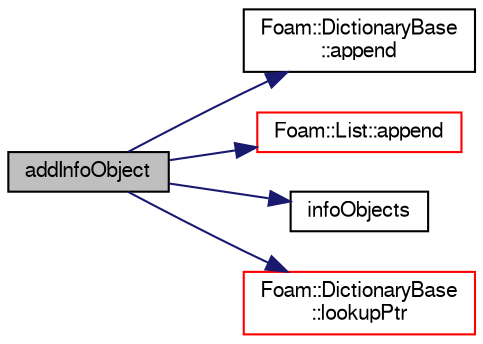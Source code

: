 digraph "addInfoObject"
{
  bgcolor="transparent";
  edge [fontname="FreeSans",fontsize="10",labelfontname="FreeSans",labelfontsize="10"];
  node [fontname="FreeSans",fontsize="10",shape=record];
  rankdir="LR";
  Node1 [label="addInfoObject",height=0.2,width=0.4,color="black", fillcolor="grey75", style="filled" fontcolor="black"];
  Node1 -> Node2 [color="midnightblue",fontsize="10",style="solid",fontname="FreeSans"];
  Node2 [label="Foam::DictionaryBase\l::append",height=0.2,width=0.4,color="black",URL="$a00503.html#a7d32913c049313f63764cfcad36f372e",tooltip="Add at tail of dictionary. "];
  Node1 -> Node3 [color="midnightblue",fontsize="10",style="solid",fontname="FreeSans"];
  Node3 [label="Foam::List::append",height=0.2,width=0.4,color="red",URL="$a01325.html#a399dd2bf0d9a32016717dc90126f016b",tooltip="Append an element at the end of the list. "];
  Node1 -> Node4 [color="midnightblue",fontsize="10",style="solid",fontname="FreeSans"];
  Node4 [label="infoObjects",height=0.2,width=0.4,color="black",URL="$a10256.html#a38ea2048d7509ce4a32ed4e82c65abb6",tooltip="Get access to registered info switch objects. "];
  Node1 -> Node5 [color="midnightblue",fontsize="10",style="solid",fontname="FreeSans"];
  Node5 [label="Foam::DictionaryBase\l::lookupPtr",height=0.2,width=0.4,color="red",URL="$a00503.html#ae30f6a105eb255b4a501298f2114327d",tooltip="Find and return an entry if present, otherwise return NULL. "];
}
